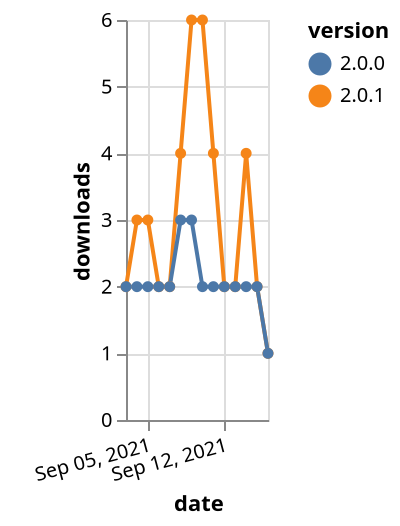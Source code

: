 {"$schema": "https://vega.github.io/schema/vega-lite/v5.json", "description": "A simple bar chart with embedded data.", "data": {"values": [{"date": "2021-09-03", "total": 3592, "delta": 2, "version": "2.0.1"}, {"date": "2021-09-04", "total": 3595, "delta": 3, "version": "2.0.1"}, {"date": "2021-09-05", "total": 3598, "delta": 3, "version": "2.0.1"}, {"date": "2021-09-06", "total": 3600, "delta": 2, "version": "2.0.1"}, {"date": "2021-09-07", "total": 3602, "delta": 2, "version": "2.0.1"}, {"date": "2021-09-08", "total": 3606, "delta": 4, "version": "2.0.1"}, {"date": "2021-09-09", "total": 3612, "delta": 6, "version": "2.0.1"}, {"date": "2021-09-10", "total": 3618, "delta": 6, "version": "2.0.1"}, {"date": "2021-09-11", "total": 3622, "delta": 4, "version": "2.0.1"}, {"date": "2021-09-12", "total": 3624, "delta": 2, "version": "2.0.1"}, {"date": "2021-09-13", "total": 3626, "delta": 2, "version": "2.0.1"}, {"date": "2021-09-14", "total": 3630, "delta": 4, "version": "2.0.1"}, {"date": "2021-09-15", "total": 3632, "delta": 2, "version": "2.0.1"}, {"date": "2021-09-16", "total": 3633, "delta": 1, "version": "2.0.1"}, {"date": "2021-09-03", "total": 2614, "delta": 2, "version": "2.0.0"}, {"date": "2021-09-04", "total": 2616, "delta": 2, "version": "2.0.0"}, {"date": "2021-09-05", "total": 2618, "delta": 2, "version": "2.0.0"}, {"date": "2021-09-06", "total": 2620, "delta": 2, "version": "2.0.0"}, {"date": "2021-09-07", "total": 2622, "delta": 2, "version": "2.0.0"}, {"date": "2021-09-08", "total": 2625, "delta": 3, "version": "2.0.0"}, {"date": "2021-09-09", "total": 2628, "delta": 3, "version": "2.0.0"}, {"date": "2021-09-10", "total": 2630, "delta": 2, "version": "2.0.0"}, {"date": "2021-09-11", "total": 2632, "delta": 2, "version": "2.0.0"}, {"date": "2021-09-12", "total": 2634, "delta": 2, "version": "2.0.0"}, {"date": "2021-09-13", "total": 2636, "delta": 2, "version": "2.0.0"}, {"date": "2021-09-14", "total": 2638, "delta": 2, "version": "2.0.0"}, {"date": "2021-09-15", "total": 2640, "delta": 2, "version": "2.0.0"}, {"date": "2021-09-16", "total": 2641, "delta": 1, "version": "2.0.0"}]}, "width": "container", "mark": {"type": "line", "point": {"filled": true}}, "encoding": {"x": {"field": "date", "type": "temporal", "timeUnit": "yearmonthdate", "title": "date", "axis": {"labelAngle": -15}}, "y": {"field": "delta", "type": "quantitative", "title": "downloads"}, "color": {"field": "version", "type": "nominal"}, "tooltip": {"field": "delta"}}}